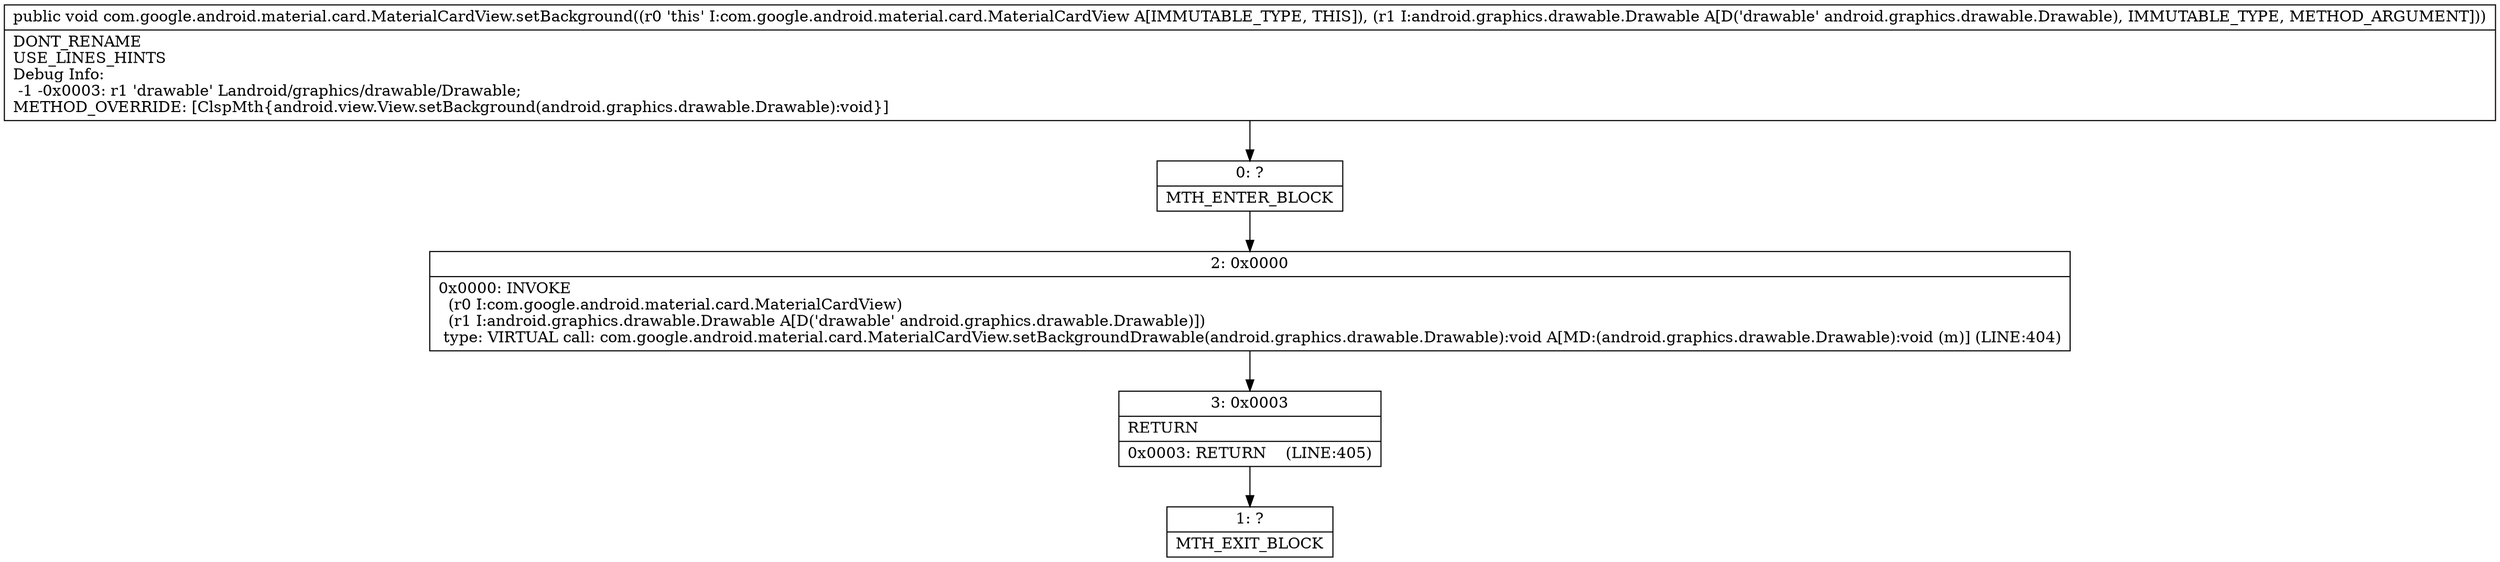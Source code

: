 digraph "CFG forcom.google.android.material.card.MaterialCardView.setBackground(Landroid\/graphics\/drawable\/Drawable;)V" {
Node_0 [shape=record,label="{0\:\ ?|MTH_ENTER_BLOCK\l}"];
Node_2 [shape=record,label="{2\:\ 0x0000|0x0000: INVOKE  \l  (r0 I:com.google.android.material.card.MaterialCardView)\l  (r1 I:android.graphics.drawable.Drawable A[D('drawable' android.graphics.drawable.Drawable)])\l type: VIRTUAL call: com.google.android.material.card.MaterialCardView.setBackgroundDrawable(android.graphics.drawable.Drawable):void A[MD:(android.graphics.drawable.Drawable):void (m)] (LINE:404)\l}"];
Node_3 [shape=record,label="{3\:\ 0x0003|RETURN\l|0x0003: RETURN    (LINE:405)\l}"];
Node_1 [shape=record,label="{1\:\ ?|MTH_EXIT_BLOCK\l}"];
MethodNode[shape=record,label="{public void com.google.android.material.card.MaterialCardView.setBackground((r0 'this' I:com.google.android.material.card.MaterialCardView A[IMMUTABLE_TYPE, THIS]), (r1 I:android.graphics.drawable.Drawable A[D('drawable' android.graphics.drawable.Drawable), IMMUTABLE_TYPE, METHOD_ARGUMENT]))  | DONT_RENAME\lUSE_LINES_HINTS\lDebug Info:\l  \-1 \-0x0003: r1 'drawable' Landroid\/graphics\/drawable\/Drawable;\lMETHOD_OVERRIDE: [ClspMth\{android.view.View.setBackground(android.graphics.drawable.Drawable):void\}]\l}"];
MethodNode -> Node_0;Node_0 -> Node_2;
Node_2 -> Node_3;
Node_3 -> Node_1;
}

